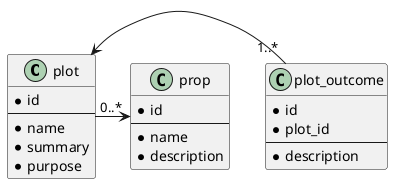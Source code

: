 @startuml

class plot {
	* id
	--
	* name
	* summary
	* purpose
}

class plot_outcome {
	* id
	* plot_id
	--
	* description
}

class prop {
	* id
	--
	* name
	* description
}

plot <- "1..*" plot_outcome
plot -> "0..*" prop

@enduml
